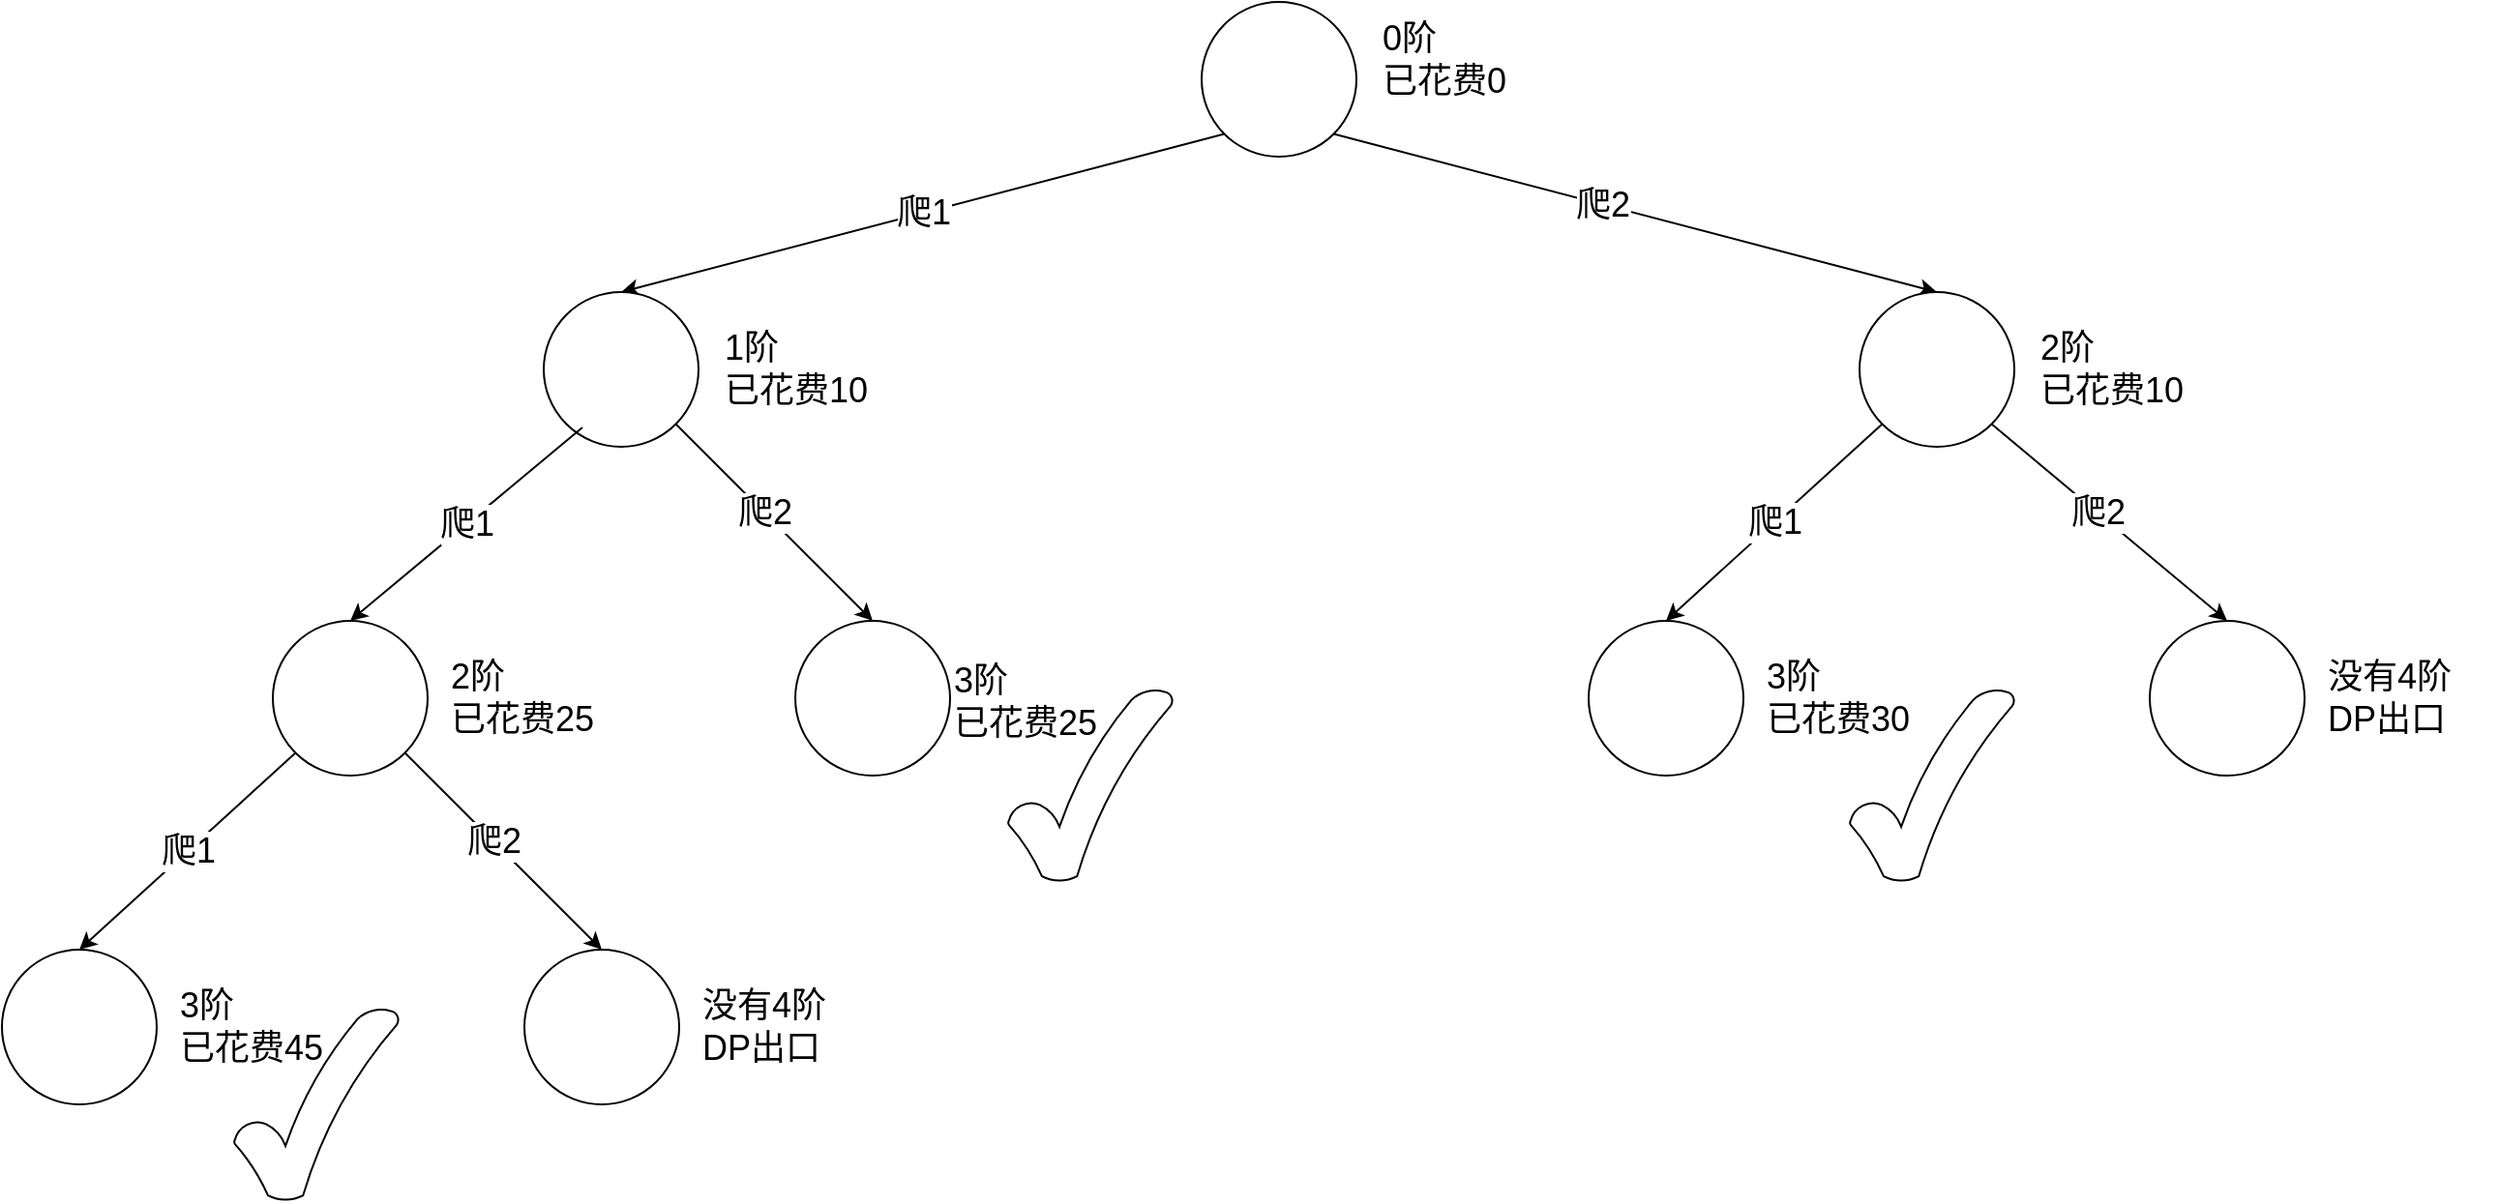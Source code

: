 <mxfile version="20.3.0" type="device"><diagram id="PRrr9a9LKDTGvO0lJidT" name="第 1 页"><mxGraphModel dx="2401" dy="1120" grid="1" gridSize="10" guides="1" tooltips="1" connect="1" arrows="1" fold="1" page="1" pageScale="1" pageWidth="827" pageHeight="1169" math="0" shadow="0"><root><mxCell id="0"/><mxCell id="1" parent="0"/><mxCell id="2CApYVp8B5-J8Jr47hW_-1" value="" style="ellipse;whiteSpace=wrap;html=1;aspect=fixed;" vertex="1" parent="1"><mxGeometry x="360" y="130" width="80" height="80" as="geometry"/></mxCell><mxCell id="2CApYVp8B5-J8Jr47hW_-3" value="&lt;font style=&quot;font-size: 18px;&quot;&gt;爬1&lt;/font&gt;" style="endArrow=classic;html=1;rounded=0;exitX=0;exitY=1;exitDx=0;exitDy=0;entryX=0.5;entryY=0;entryDx=0;entryDy=0;" edge="1" parent="1" source="2CApYVp8B5-J8Jr47hW_-1" target="2CApYVp8B5-J8Jr47hW_-5"><mxGeometry width="50" height="50" relative="1" as="geometry"><mxPoint x="340" y="230" as="sourcePoint"/><mxPoint x="290" y="290" as="targetPoint"/></mxGeometry></mxCell><mxCell id="2CApYVp8B5-J8Jr47hW_-4" value="" style="endArrow=classic;html=1;rounded=0;exitX=1;exitY=1;exitDx=0;exitDy=0;entryX=0.5;entryY=0;entryDx=0;entryDy=0;" edge="1" parent="1" source="2CApYVp8B5-J8Jr47hW_-1" target="2CApYVp8B5-J8Jr47hW_-6"><mxGeometry width="50" height="50" relative="1" as="geometry"><mxPoint x="381.716" y="208.284" as="sourcePoint"/><mxPoint x="500" y="280" as="targetPoint"/></mxGeometry></mxCell><mxCell id="2CApYVp8B5-J8Jr47hW_-8" value="爬2" style="edgeLabel;html=1;align=center;verticalAlign=middle;resizable=0;points=[];fontSize=18;" vertex="1" connectable="0" parent="2CApYVp8B5-J8Jr47hW_-4"><mxGeometry x="-0.113" relative="1" as="geometry"><mxPoint as="offset"/></mxGeometry></mxCell><mxCell id="2CApYVp8B5-J8Jr47hW_-5" value="" style="ellipse;whiteSpace=wrap;html=1;aspect=fixed;" vertex="1" parent="1"><mxGeometry x="20" y="280" width="80" height="80" as="geometry"/></mxCell><mxCell id="2CApYVp8B5-J8Jr47hW_-6" value="" style="ellipse;whiteSpace=wrap;html=1;aspect=fixed;" vertex="1" parent="1"><mxGeometry x="700" y="280" width="80" height="80" as="geometry"/></mxCell><mxCell id="2CApYVp8B5-J8Jr47hW_-7" value="&lt;div style=&quot;text-align: left;&quot;&gt;&lt;span style=&quot;font-size: 18px; background-color: initial;&quot;&gt;0阶&lt;/span&gt;&lt;/div&gt;&lt;font style=&quot;font-size: 18px;&quot;&gt;&lt;div style=&quot;text-align: left;&quot;&gt;&lt;span style=&quot;background-color: initial;&quot;&gt;已花费0&lt;/span&gt;&lt;/div&gt;&lt;/font&gt;" style="text;html=1;align=center;verticalAlign=middle;resizable=0;points=[];autosize=1;strokeColor=none;fillColor=none;" vertex="1" parent="1"><mxGeometry x="440" y="130" width="90" height="60" as="geometry"/></mxCell><mxCell id="2CApYVp8B5-J8Jr47hW_-10" value="&lt;font style=&quot;font-size: 18px;&quot;&gt;爬1&lt;/font&gt;" style="endArrow=classic;html=1;rounded=0;exitX=0;exitY=1;exitDx=0;exitDy=0;entryX=0.5;entryY=0;entryDx=0;entryDy=0;" edge="1" parent="1" target="2CApYVp8B5-J8Jr47hW_-13" source="2CApYVp8B5-J8Jr47hW_-6"><mxGeometry width="50" height="50" relative="1" as="geometry"><mxPoint x="731.716" y="380.004" as="sourcePoint"/><mxPoint x="650" y="471.72" as="targetPoint"/></mxGeometry></mxCell><mxCell id="2CApYVp8B5-J8Jr47hW_-11" value="" style="endArrow=classic;html=1;rounded=0;exitX=1;exitY=1;exitDx=0;exitDy=0;entryX=0.5;entryY=0;entryDx=0;entryDy=0;" edge="1" parent="1" target="2CApYVp8B5-J8Jr47hW_-14" source="2CApYVp8B5-J8Jr47hW_-6"><mxGeometry width="50" height="50" relative="1" as="geometry"><mxPoint x="788.284" y="380.004" as="sourcePoint"/><mxPoint x="860" y="461.72" as="targetPoint"/></mxGeometry></mxCell><mxCell id="2CApYVp8B5-J8Jr47hW_-12" value="爬2" style="edgeLabel;html=1;align=center;verticalAlign=middle;resizable=0;points=[];fontSize=18;" vertex="1" connectable="0" parent="2CApYVp8B5-J8Jr47hW_-11"><mxGeometry x="-0.113" relative="1" as="geometry"><mxPoint as="offset"/></mxGeometry></mxCell><mxCell id="2CApYVp8B5-J8Jr47hW_-13" value="" style="ellipse;whiteSpace=wrap;html=1;aspect=fixed;" vertex="1" parent="1"><mxGeometry x="560" y="450" width="80" height="80" as="geometry"/></mxCell><mxCell id="2CApYVp8B5-J8Jr47hW_-14" value="" style="ellipse;whiteSpace=wrap;html=1;aspect=fixed;" vertex="1" parent="1"><mxGeometry x="850" y="450" width="80" height="80" as="geometry"/></mxCell><mxCell id="2CApYVp8B5-J8Jr47hW_-18" value="&lt;font style=&quot;font-size: 18px;&quot;&gt;3阶&lt;br&gt;已花费30&lt;br&gt;&lt;/font&gt;" style="text;html=1;align=left;verticalAlign=middle;resizable=0;points=[];autosize=1;strokeColor=none;fillColor=none;" vertex="1" parent="1"><mxGeometry x="650" y="460" width="100" height="60" as="geometry"/></mxCell><mxCell id="2CApYVp8B5-J8Jr47hW_-19" value="&lt;div style=&quot;text-align: left;&quot;&gt;&lt;span style=&quot;font-size: 18px;&quot;&gt;2阶&lt;/span&gt;&lt;/div&gt;&lt;div style=&quot;text-align: left;&quot;&gt;&lt;span style=&quot;font-size: 18px;&quot;&gt;已花费10&lt;/span&gt;&lt;/div&gt;" style="text;html=1;align=center;verticalAlign=middle;resizable=0;points=[];autosize=1;strokeColor=none;fillColor=none;" vertex="1" parent="1"><mxGeometry x="780" y="290" width="100" height="60" as="geometry"/></mxCell><mxCell id="2CApYVp8B5-J8Jr47hW_-20" value="&lt;font style=&quot;font-size: 18px;&quot;&gt;没有4阶&lt;br&gt;DP出口&lt;br&gt;&lt;/font&gt;" style="text;html=1;align=left;verticalAlign=middle;resizable=0;points=[];autosize=1;strokeColor=none;fillColor=none;" vertex="1" parent="1"><mxGeometry x="940" y="460" width="90" height="60" as="geometry"/></mxCell><mxCell id="2CApYVp8B5-J8Jr47hW_-21" value="&lt;font style=&quot;font-size: 18px;&quot;&gt;爬1&lt;/font&gt;" style="endArrow=classic;html=1;rounded=0;exitX=0.25;exitY=0.875;exitDx=0;exitDy=0;entryX=0.5;entryY=0;entryDx=0;entryDy=0;exitPerimeter=0;" edge="1" parent="1" target="2CApYVp8B5-J8Jr47hW_-24" source="2CApYVp8B5-J8Jr47hW_-5"><mxGeometry width="50" height="50" relative="1" as="geometry"><mxPoint x="31.716" y="360.004" as="sourcePoint"/><mxPoint x="-30" y="483.44" as="targetPoint"/></mxGeometry></mxCell><mxCell id="2CApYVp8B5-J8Jr47hW_-22" value="" style="endArrow=classic;html=1;rounded=0;exitX=1;exitY=1;exitDx=0;exitDy=0;entryX=0.5;entryY=0;entryDx=0;entryDy=0;" edge="1" parent="1" target="2CApYVp8B5-J8Jr47hW_-25" source="2CApYVp8B5-J8Jr47hW_-5"><mxGeometry width="50" height="50" relative="1" as="geometry"><mxPoint x="88.284" y="360.004" as="sourcePoint"/><mxPoint x="180" y="473.44" as="targetPoint"/></mxGeometry></mxCell><mxCell id="2CApYVp8B5-J8Jr47hW_-23" value="爬2" style="edgeLabel;html=1;align=center;verticalAlign=middle;resizable=0;points=[];fontSize=18;" vertex="1" connectable="0" parent="2CApYVp8B5-J8Jr47hW_-22"><mxGeometry x="-0.113" relative="1" as="geometry"><mxPoint as="offset"/></mxGeometry></mxCell><mxCell id="2CApYVp8B5-J8Jr47hW_-24" value="" style="ellipse;whiteSpace=wrap;html=1;aspect=fixed;" vertex="1" parent="1"><mxGeometry x="-120" y="450" width="80" height="80" as="geometry"/></mxCell><mxCell id="2CApYVp8B5-J8Jr47hW_-25" value="" style="ellipse;whiteSpace=wrap;html=1;aspect=fixed;" vertex="1" parent="1"><mxGeometry x="150" y="450" width="80" height="80" as="geometry"/></mxCell><mxCell id="2CApYVp8B5-J8Jr47hW_-26" value="&lt;font style=&quot;font-size: 18px;&quot;&gt;2阶&lt;br&gt;已花费25&lt;br&gt;&lt;/font&gt;" style="text;html=1;align=left;verticalAlign=middle;resizable=0;points=[];autosize=1;strokeColor=none;fillColor=none;" vertex="1" parent="1"><mxGeometry x="-30" y="460" width="100" height="60" as="geometry"/></mxCell><mxCell id="2CApYVp8B5-J8Jr47hW_-27" value="&lt;font style=&quot;font-size: 18px;&quot;&gt;3阶&lt;br&gt;已花费25&lt;br&gt;&lt;/font&gt;" style="text;html=1;align=left;verticalAlign=middle;resizable=0;points=[];autosize=1;strokeColor=none;fillColor=none;" vertex="1" parent="1"><mxGeometry x="230" y="461.72" width="100" height="60" as="geometry"/></mxCell><mxCell id="2CApYVp8B5-J8Jr47hW_-28" value="&lt;div style=&quot;text-align: left;&quot;&gt;&lt;span style=&quot;font-size: 18px;&quot;&gt;1阶&lt;/span&gt;&lt;/div&gt;&lt;div style=&quot;text-align: left;&quot;&gt;&lt;span style=&quot;font-size: 18px;&quot;&gt;已花费10&lt;/span&gt;&lt;/div&gt;" style="text;html=1;align=center;verticalAlign=middle;resizable=0;points=[];autosize=1;strokeColor=none;fillColor=none;" vertex="1" parent="1"><mxGeometry x="100" y="290" width="100" height="60" as="geometry"/></mxCell><mxCell id="2CApYVp8B5-J8Jr47hW_-29" value="" style="verticalLabelPosition=bottom;verticalAlign=top;html=1;shape=mxgraph.basic.tick;fontSize=18;" vertex="1" parent="1"><mxGeometry x="260" y="485" width="85" height="100" as="geometry"/></mxCell><mxCell id="2CApYVp8B5-J8Jr47hW_-30" value="" style="verticalLabelPosition=bottom;verticalAlign=top;html=1;shape=mxgraph.basic.tick;fontSize=18;" vertex="1" parent="1"><mxGeometry x="695" y="485" width="85" height="100" as="geometry"/></mxCell><mxCell id="2CApYVp8B5-J8Jr47hW_-31" value="&lt;font style=&quot;font-size: 18px;&quot;&gt;爬1&lt;/font&gt;" style="endArrow=classic;html=1;rounded=0;exitX=0;exitY=1;exitDx=0;exitDy=0;entryX=0.5;entryY=0;entryDx=0;entryDy=0;" edge="1" parent="1" target="2CApYVp8B5-J8Jr47hW_-34" source="2CApYVp8B5-J8Jr47hW_-24"><mxGeometry width="50" height="50" relative="1" as="geometry"><mxPoint x="-100" y="531.72" as="sourcePoint"/><mxPoint x="-170" y="665.16" as="targetPoint"/></mxGeometry></mxCell><mxCell id="2CApYVp8B5-J8Jr47hW_-32" value="" style="endArrow=classic;html=1;rounded=0;exitX=1;exitY=1;exitDx=0;exitDy=0;entryX=0.5;entryY=0;entryDx=0;entryDy=0;" edge="1" parent="1" target="2CApYVp8B5-J8Jr47hW_-35" source="2CApYVp8B5-J8Jr47hW_-24"><mxGeometry width="50" height="50" relative="1" as="geometry"><mxPoint x="-51.716" y="530.004" as="sourcePoint"/><mxPoint x="40" y="655.16" as="targetPoint"/></mxGeometry></mxCell><mxCell id="2CApYVp8B5-J8Jr47hW_-33" value="爬2" style="edgeLabel;html=1;align=center;verticalAlign=middle;resizable=0;points=[];fontSize=18;" vertex="1" connectable="0" parent="2CApYVp8B5-J8Jr47hW_-32"><mxGeometry x="-0.113" relative="1" as="geometry"><mxPoint as="offset"/></mxGeometry></mxCell><mxCell id="2CApYVp8B5-J8Jr47hW_-34" value="" style="ellipse;whiteSpace=wrap;html=1;aspect=fixed;" vertex="1" parent="1"><mxGeometry x="-260" y="620" width="80" height="80" as="geometry"/></mxCell><mxCell id="2CApYVp8B5-J8Jr47hW_-35" value="" style="ellipse;whiteSpace=wrap;html=1;aspect=fixed;" vertex="1" parent="1"><mxGeometry x="10" y="620" width="80" height="80" as="geometry"/></mxCell><mxCell id="2CApYVp8B5-J8Jr47hW_-36" value="&lt;font style=&quot;font-size: 18px;&quot;&gt;3阶&lt;br&gt;已花费45&lt;br&gt;&lt;/font&gt;" style="text;html=1;align=left;verticalAlign=middle;resizable=0;points=[];autosize=1;strokeColor=none;fillColor=none;" vertex="1" parent="1"><mxGeometry x="-170" y="630" width="100" height="60" as="geometry"/></mxCell><mxCell id="2CApYVp8B5-J8Jr47hW_-38" value="&lt;font style=&quot;font-size: 18px;&quot;&gt;没有4阶&lt;br&gt;DP出口&lt;br&gt;&lt;/font&gt;" style="text;html=1;align=left;verticalAlign=middle;resizable=0;points=[];autosize=1;strokeColor=none;fillColor=none;" vertex="1" parent="1"><mxGeometry x="100" y="630" width="90" height="60" as="geometry"/></mxCell><mxCell id="2CApYVp8B5-J8Jr47hW_-39" value="" style="verticalLabelPosition=bottom;verticalAlign=top;html=1;shape=mxgraph.basic.tick;fontSize=18;" vertex="1" parent="1"><mxGeometry x="-140" y="650" width="85" height="100" as="geometry"/></mxCell></root></mxGraphModel></diagram></mxfile>